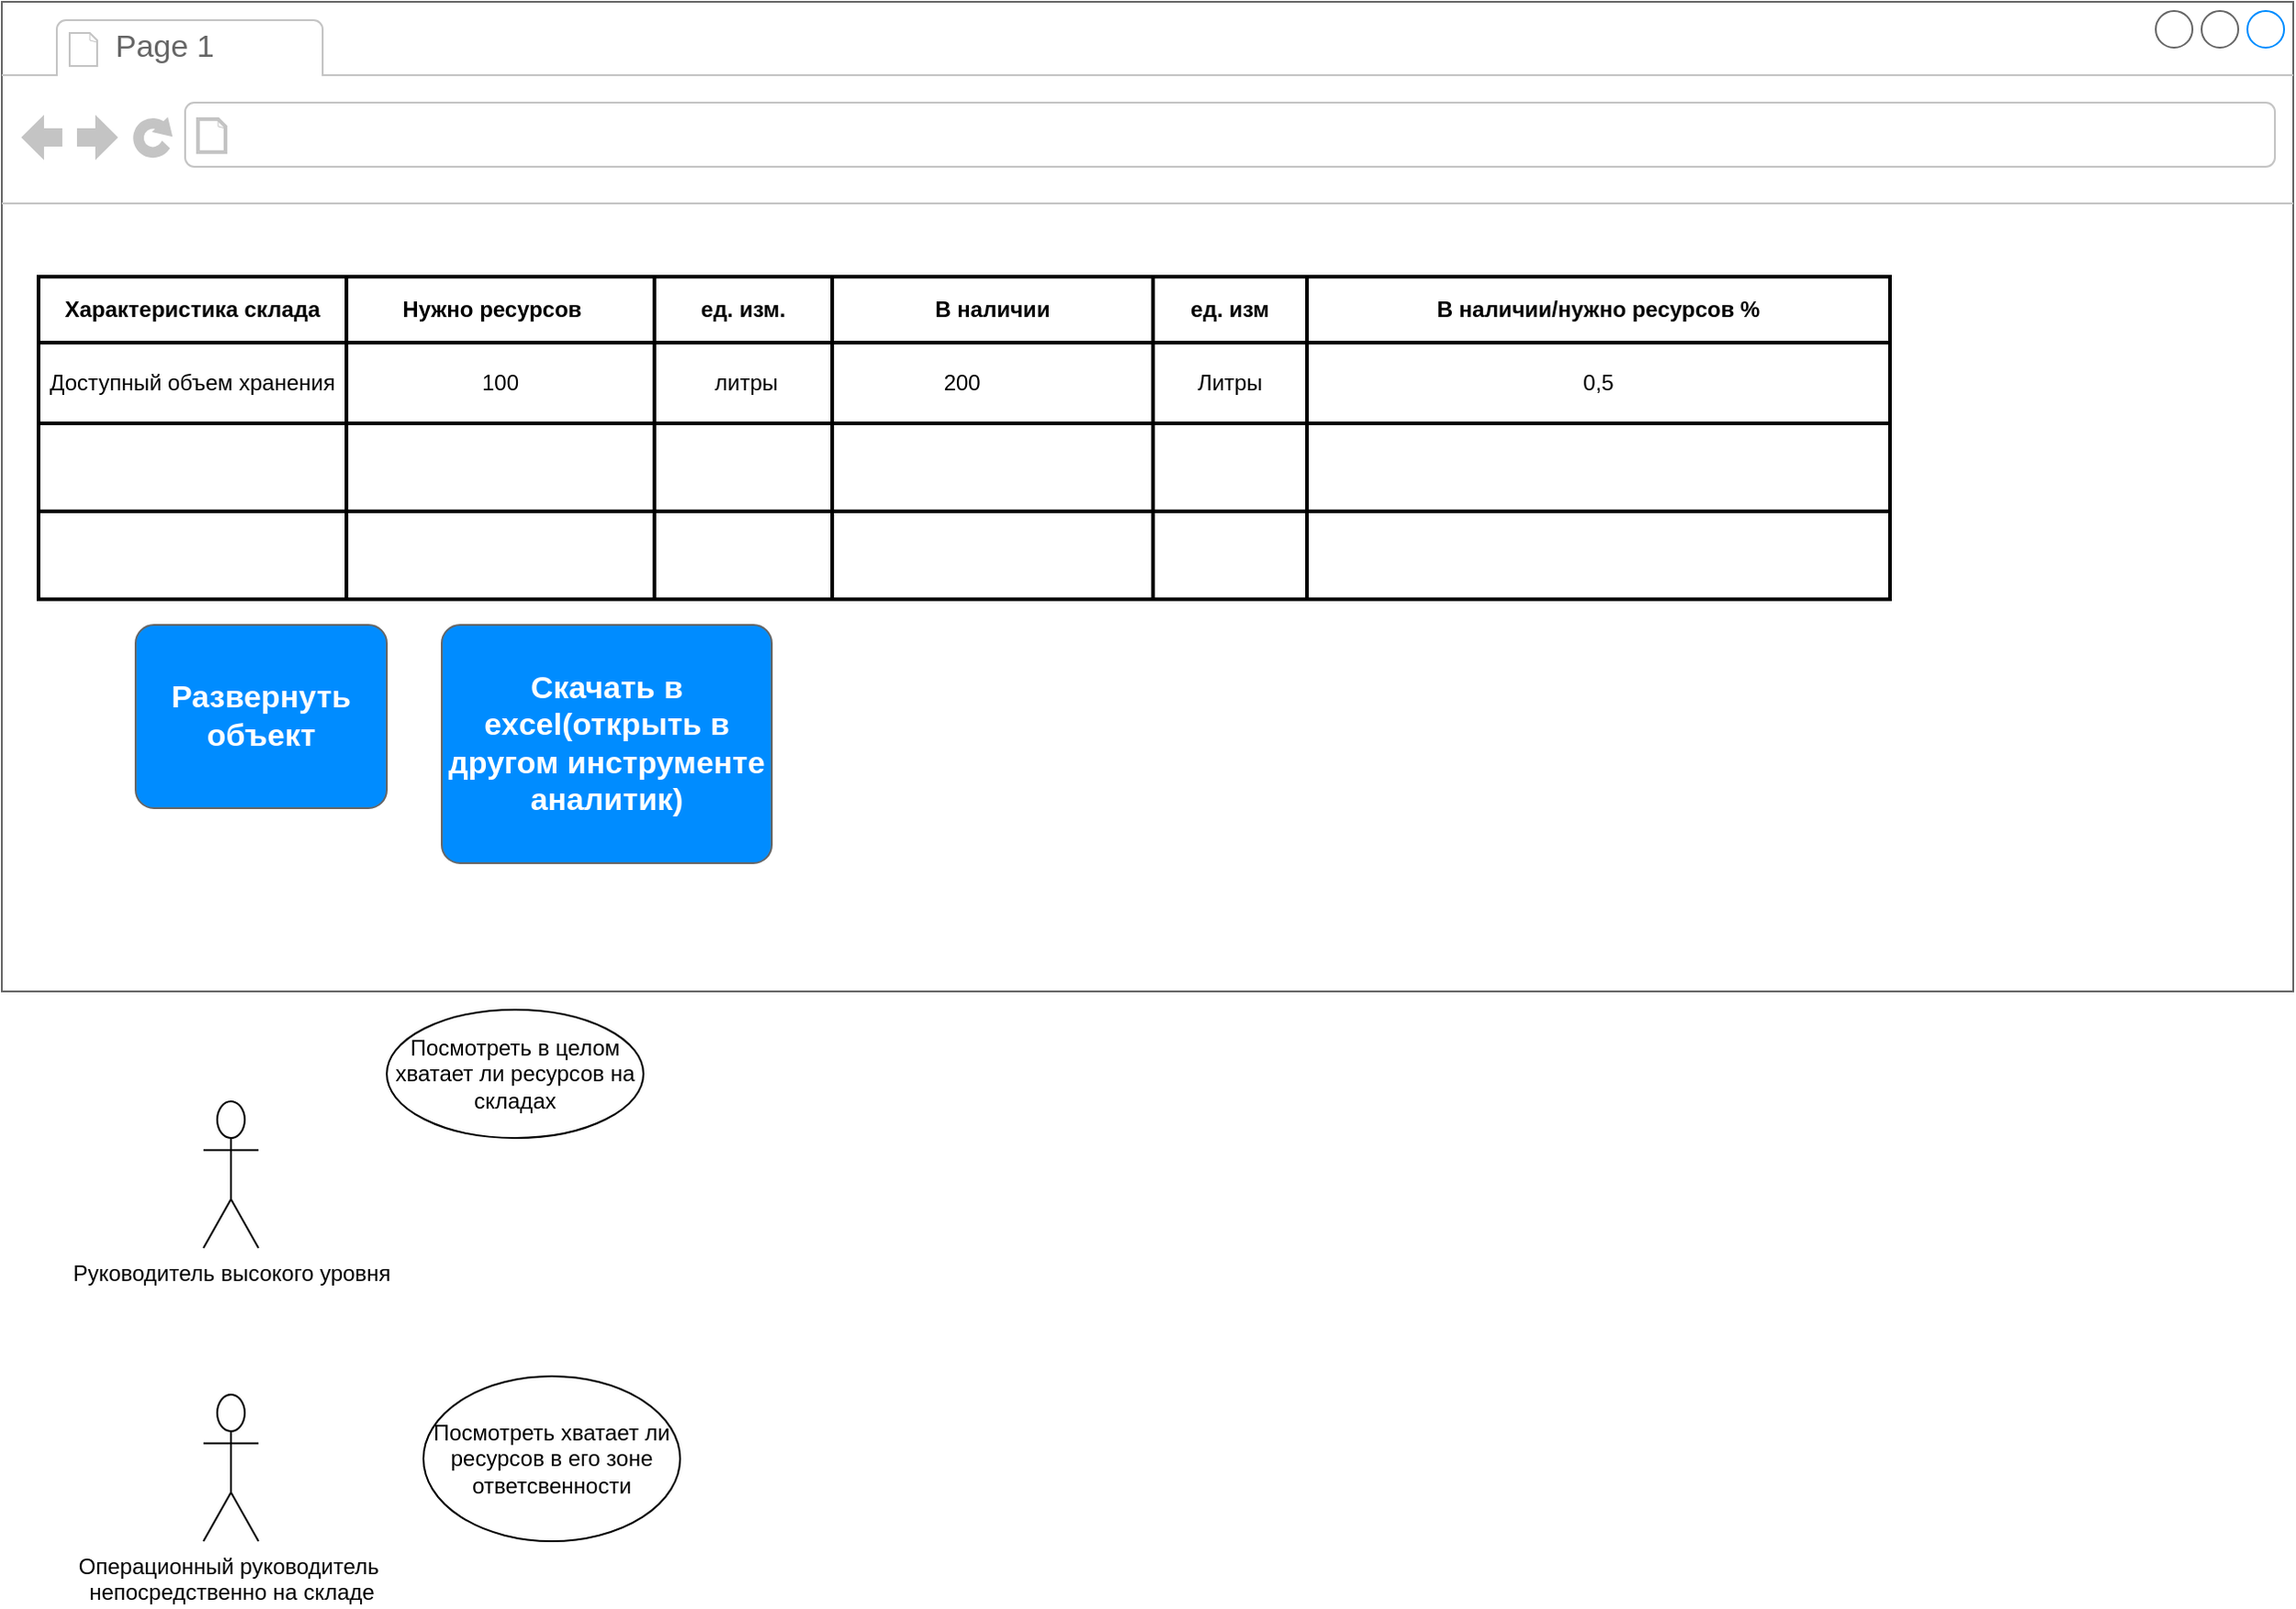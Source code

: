 <mxfile version="24.8.6">
  <diagram name="Page-1" id="c9db0220-8083-56f3-ca83-edcdcd058819">
    <mxGraphModel dx="1050" dy="647" grid="1" gridSize="10" guides="1" tooltips="1" connect="1" arrows="1" fold="1" page="1" pageScale="1.5" pageWidth="826" pageHeight="1169" background="#ffffff" math="0" shadow="0">
      <root>
        <mxCell id="0" style=";html=1;" />
        <mxCell id="1" style=";html=1;" parent="0" />
        <mxCell id="AsuqOmMkcITjoCj8BU9A-4" value="" style="strokeWidth=1;shadow=0;dashed=0;align=center;html=1;shape=mxgraph.mockup.containers.browserWindow;rSize=0;strokeColor=#666666;strokeColor2=#008cff;strokeColor3=#c4c4c4;mainText=,;recursiveResize=0;" parent="1" vertex="1">
          <mxGeometry x="60" y="50" width="1250" height="540" as="geometry" />
        </mxCell>
        <mxCell id="AsuqOmMkcITjoCj8BU9A-5" value="Page 1" style="strokeWidth=1;shadow=0;dashed=0;align=center;html=1;shape=mxgraph.mockup.containers.anchor;fontSize=17;fontColor=#666666;align=left;whiteSpace=wrap;" parent="AsuqOmMkcITjoCj8BU9A-4" vertex="1">
          <mxGeometry x="60" y="12" width="110" height="26" as="geometry" />
        </mxCell>
        <mxCell id="AsuqOmMkcITjoCj8BU9A-6" value="" style="strokeWidth=1;shadow=0;dashed=0;align=center;html=1;shape=mxgraph.mockup.containers.anchor;rSize=0;fontSize=17;fontColor=#666666;align=left;" parent="AsuqOmMkcITjoCj8BU9A-4" vertex="1">
          <mxGeometry x="130" y="60" width="250" height="26" as="geometry" />
        </mxCell>
        <mxCell id="AsuqOmMkcITjoCj8BU9A-9" value="" style="shape=table;html=1;whiteSpace=wrap;startSize=0;container=1;collapsible=0;childLayout=tableLayout;strokeWidth=2;" parent="AsuqOmMkcITjoCj8BU9A-4" vertex="1">
          <mxGeometry x="20" y="150" width="1010" height="176" as="geometry" />
        </mxCell>
        <mxCell id="AsuqOmMkcITjoCj8BU9A-10" value="" style="shape=tableRow;horizontal=0;startSize=0;swimlaneHead=0;swimlaneBody=0;top=0;left=0;bottom=0;right=0;collapsible=0;dropTarget=0;fillColor=none;points=[[0,0.5],[1,0.5]];portConstraint=eastwest;" parent="AsuqOmMkcITjoCj8BU9A-9" vertex="1">
          <mxGeometry width="1010" height="36" as="geometry" />
        </mxCell>
        <mxCell id="AsuqOmMkcITjoCj8BU9A-11" value="Характеристика склада" style="shape=partialRectangle;html=1;whiteSpace=wrap;connectable=0;fillColor=none;top=0;left=0;bottom=0;right=0;overflow=hidden;fontStyle=1" parent="AsuqOmMkcITjoCj8BU9A-10" vertex="1">
          <mxGeometry width="168" height="36" as="geometry">
            <mxRectangle width="168" height="36" as="alternateBounds" />
          </mxGeometry>
        </mxCell>
        <mxCell id="AsuqOmMkcITjoCj8BU9A-12" value="Нужно ресурсов&lt;span style=&quot;white-space: pre;&quot;&gt;&#x9;&lt;/span&gt;" style="shape=partialRectangle;html=1;whiteSpace=wrap;connectable=0;fillColor=none;top=0;left=0;bottom=0;right=0;overflow=hidden;fontStyle=1" parent="AsuqOmMkcITjoCj8BU9A-10" vertex="1">
          <mxGeometry x="168" width="168" height="36" as="geometry">
            <mxRectangle width="168" height="36" as="alternateBounds" />
          </mxGeometry>
        </mxCell>
        <mxCell id="AsuqOmMkcITjoCj8BU9A-19" value="ед. изм." style="shape=partialRectangle;html=1;whiteSpace=wrap;connectable=0;fillColor=none;top=0;left=0;bottom=0;right=0;overflow=hidden;fontStyle=1" parent="AsuqOmMkcITjoCj8BU9A-10" vertex="1">
          <mxGeometry x="336" width="97" height="36" as="geometry">
            <mxRectangle width="97" height="36" as="alternateBounds" />
          </mxGeometry>
        </mxCell>
        <mxCell id="AsuqOmMkcITjoCj8BU9A-26" value="В наличии" style="shape=partialRectangle;html=1;whiteSpace=wrap;connectable=0;fillColor=none;top=0;left=0;bottom=0;right=0;overflow=hidden;fontStyle=1" parent="AsuqOmMkcITjoCj8BU9A-10" vertex="1">
          <mxGeometry x="433" width="175" height="36" as="geometry">
            <mxRectangle width="175" height="36" as="alternateBounds" />
          </mxGeometry>
        </mxCell>
        <mxCell id="AsuqOmMkcITjoCj8BU9A-30" value="ед. изм" style="shape=partialRectangle;html=1;whiteSpace=wrap;connectable=0;fillColor=none;top=0;left=0;bottom=0;right=0;overflow=hidden;fontStyle=1" parent="AsuqOmMkcITjoCj8BU9A-10" vertex="1">
          <mxGeometry x="608" width="84" height="36" as="geometry">
            <mxRectangle width="84" height="36" as="alternateBounds" />
          </mxGeometry>
        </mxCell>
        <mxCell id="AsuqOmMkcITjoCj8BU9A-34" value="В наличии/нужно ресурсов %" style="shape=partialRectangle;html=1;whiteSpace=wrap;connectable=0;fillColor=none;top=0;left=0;bottom=0;right=0;overflow=hidden;fontStyle=1" parent="AsuqOmMkcITjoCj8BU9A-10" vertex="1">
          <mxGeometry x="692" width="318" height="36" as="geometry">
            <mxRectangle width="318" height="36" as="alternateBounds" />
          </mxGeometry>
        </mxCell>
        <mxCell id="AsuqOmMkcITjoCj8BU9A-13" value="" style="shape=tableRow;horizontal=0;startSize=0;swimlaneHead=0;swimlaneBody=0;top=0;left=0;bottom=0;right=0;collapsible=0;dropTarget=0;fillColor=none;points=[[0,0.5],[1,0.5]];portConstraint=eastwest;" parent="AsuqOmMkcITjoCj8BU9A-9" vertex="1">
          <mxGeometry y="36" width="1010" height="44" as="geometry" />
        </mxCell>
        <mxCell id="AsuqOmMkcITjoCj8BU9A-14" value="Доступный объем хранения" style="shape=partialRectangle;html=1;whiteSpace=wrap;connectable=0;fillColor=none;top=0;left=0;bottom=0;right=0;overflow=hidden;" parent="AsuqOmMkcITjoCj8BU9A-13" vertex="1">
          <mxGeometry width="168" height="44" as="geometry">
            <mxRectangle width="168" height="44" as="alternateBounds" />
          </mxGeometry>
        </mxCell>
        <mxCell id="AsuqOmMkcITjoCj8BU9A-15" value="100" style="shape=partialRectangle;html=1;whiteSpace=wrap;connectable=0;fillColor=none;top=0;left=0;bottom=0;right=0;overflow=hidden;" parent="AsuqOmMkcITjoCj8BU9A-13" vertex="1">
          <mxGeometry x="168" width="168" height="44" as="geometry">
            <mxRectangle width="168" height="44" as="alternateBounds" />
          </mxGeometry>
        </mxCell>
        <mxCell id="AsuqOmMkcITjoCj8BU9A-20" value="&amp;nbsp;литры" style="shape=partialRectangle;html=1;whiteSpace=wrap;connectable=0;fillColor=none;top=0;left=0;bottom=0;right=0;overflow=hidden;" parent="AsuqOmMkcITjoCj8BU9A-13" vertex="1">
          <mxGeometry x="336" width="97" height="44" as="geometry">
            <mxRectangle width="97" height="44" as="alternateBounds" />
          </mxGeometry>
        </mxCell>
        <mxCell id="AsuqOmMkcITjoCj8BU9A-27" value="200&lt;span style=&quot;white-space: pre;&quot;&gt;&#x9;&lt;/span&gt;&lt;span style=&quot;white-space: pre;&quot;&gt;&#x9;&lt;/span&gt;" style="shape=partialRectangle;html=1;whiteSpace=wrap;connectable=0;fillColor=none;top=0;left=0;bottom=0;right=0;overflow=hidden;" parent="AsuqOmMkcITjoCj8BU9A-13" vertex="1">
          <mxGeometry x="433" width="175" height="44" as="geometry">
            <mxRectangle width="175" height="44" as="alternateBounds" />
          </mxGeometry>
        </mxCell>
        <mxCell id="AsuqOmMkcITjoCj8BU9A-31" value="Литры" style="shape=partialRectangle;html=1;whiteSpace=wrap;connectable=0;fillColor=none;top=0;left=0;bottom=0;right=0;overflow=hidden;" parent="AsuqOmMkcITjoCj8BU9A-13" vertex="1">
          <mxGeometry x="608" width="84" height="44" as="geometry">
            <mxRectangle width="84" height="44" as="alternateBounds" />
          </mxGeometry>
        </mxCell>
        <mxCell id="AsuqOmMkcITjoCj8BU9A-35" value="0,5" style="shape=partialRectangle;html=1;whiteSpace=wrap;connectable=0;fillColor=none;top=0;left=0;bottom=0;right=0;overflow=hidden;" parent="AsuqOmMkcITjoCj8BU9A-13" vertex="1">
          <mxGeometry x="692" width="318" height="44" as="geometry">
            <mxRectangle width="318" height="44" as="alternateBounds" />
          </mxGeometry>
        </mxCell>
        <mxCell id="AsuqOmMkcITjoCj8BU9A-16" value="" style="shape=tableRow;horizontal=0;startSize=0;swimlaneHead=0;swimlaneBody=0;top=0;left=0;bottom=0;right=0;collapsible=0;dropTarget=0;fillColor=none;points=[[0,0.5],[1,0.5]];portConstraint=eastwest;" parent="AsuqOmMkcITjoCj8BU9A-9" vertex="1">
          <mxGeometry y="80" width="1010" height="48" as="geometry" />
        </mxCell>
        <mxCell id="AsuqOmMkcITjoCj8BU9A-17" value="" style="shape=partialRectangle;html=1;whiteSpace=wrap;connectable=0;fillColor=none;top=0;left=0;bottom=0;right=0;overflow=hidden;" parent="AsuqOmMkcITjoCj8BU9A-16" vertex="1">
          <mxGeometry width="168" height="48" as="geometry">
            <mxRectangle width="168" height="48" as="alternateBounds" />
          </mxGeometry>
        </mxCell>
        <mxCell id="AsuqOmMkcITjoCj8BU9A-18" value="" style="shape=partialRectangle;html=1;whiteSpace=wrap;connectable=0;fillColor=none;top=0;left=0;bottom=0;right=0;overflow=hidden;" parent="AsuqOmMkcITjoCj8BU9A-16" vertex="1">
          <mxGeometry x="168" width="168" height="48" as="geometry">
            <mxRectangle width="168" height="48" as="alternateBounds" />
          </mxGeometry>
        </mxCell>
        <mxCell id="AsuqOmMkcITjoCj8BU9A-21" style="shape=partialRectangle;html=1;whiteSpace=wrap;connectable=0;fillColor=none;top=0;left=0;bottom=0;right=0;overflow=hidden;" parent="AsuqOmMkcITjoCj8BU9A-16" vertex="1">
          <mxGeometry x="336" width="97" height="48" as="geometry">
            <mxRectangle width="97" height="48" as="alternateBounds" />
          </mxGeometry>
        </mxCell>
        <mxCell id="AsuqOmMkcITjoCj8BU9A-28" style="shape=partialRectangle;html=1;whiteSpace=wrap;connectable=0;fillColor=none;top=0;left=0;bottom=0;right=0;overflow=hidden;" parent="AsuqOmMkcITjoCj8BU9A-16" vertex="1">
          <mxGeometry x="433" width="175" height="48" as="geometry">
            <mxRectangle width="175" height="48" as="alternateBounds" />
          </mxGeometry>
        </mxCell>
        <mxCell id="AsuqOmMkcITjoCj8BU9A-32" style="shape=partialRectangle;html=1;whiteSpace=wrap;connectable=0;fillColor=none;top=0;left=0;bottom=0;right=0;overflow=hidden;" parent="AsuqOmMkcITjoCj8BU9A-16" vertex="1">
          <mxGeometry x="608" width="84" height="48" as="geometry">
            <mxRectangle width="84" height="48" as="alternateBounds" />
          </mxGeometry>
        </mxCell>
        <mxCell id="AsuqOmMkcITjoCj8BU9A-36" style="shape=partialRectangle;html=1;whiteSpace=wrap;connectable=0;fillColor=none;top=0;left=0;bottom=0;right=0;overflow=hidden;" parent="AsuqOmMkcITjoCj8BU9A-16" vertex="1">
          <mxGeometry x="692" width="318" height="48" as="geometry">
            <mxRectangle width="318" height="48" as="alternateBounds" />
          </mxGeometry>
        </mxCell>
        <mxCell id="AsuqOmMkcITjoCj8BU9A-22" style="shape=tableRow;horizontal=0;startSize=0;swimlaneHead=0;swimlaneBody=0;top=0;left=0;bottom=0;right=0;collapsible=0;dropTarget=0;fillColor=none;points=[[0,0.5],[1,0.5]];portConstraint=eastwest;" parent="AsuqOmMkcITjoCj8BU9A-9" vertex="1">
          <mxGeometry y="128" width="1010" height="48" as="geometry" />
        </mxCell>
        <mxCell id="AsuqOmMkcITjoCj8BU9A-23" style="shape=partialRectangle;html=1;whiteSpace=wrap;connectable=0;fillColor=none;top=0;left=0;bottom=0;right=0;overflow=hidden;" parent="AsuqOmMkcITjoCj8BU9A-22" vertex="1">
          <mxGeometry width="168" height="48" as="geometry">
            <mxRectangle width="168" height="48" as="alternateBounds" />
          </mxGeometry>
        </mxCell>
        <mxCell id="AsuqOmMkcITjoCj8BU9A-24" style="shape=partialRectangle;html=1;whiteSpace=wrap;connectable=0;fillColor=none;top=0;left=0;bottom=0;right=0;overflow=hidden;" parent="AsuqOmMkcITjoCj8BU9A-22" vertex="1">
          <mxGeometry x="168" width="168" height="48" as="geometry">
            <mxRectangle width="168" height="48" as="alternateBounds" />
          </mxGeometry>
        </mxCell>
        <mxCell id="AsuqOmMkcITjoCj8BU9A-25" style="shape=partialRectangle;html=1;whiteSpace=wrap;connectable=0;fillColor=none;top=0;left=0;bottom=0;right=0;overflow=hidden;" parent="AsuqOmMkcITjoCj8BU9A-22" vertex="1">
          <mxGeometry x="336" width="97" height="48" as="geometry">
            <mxRectangle width="97" height="48" as="alternateBounds" />
          </mxGeometry>
        </mxCell>
        <mxCell id="AsuqOmMkcITjoCj8BU9A-29" style="shape=partialRectangle;html=1;whiteSpace=wrap;connectable=0;fillColor=none;top=0;left=0;bottom=0;right=0;overflow=hidden;" parent="AsuqOmMkcITjoCj8BU9A-22" vertex="1">
          <mxGeometry x="433" width="175" height="48" as="geometry">
            <mxRectangle width="175" height="48" as="alternateBounds" />
          </mxGeometry>
        </mxCell>
        <mxCell id="AsuqOmMkcITjoCj8BU9A-33" style="shape=partialRectangle;html=1;whiteSpace=wrap;connectable=0;fillColor=none;top=0;left=0;bottom=0;right=0;overflow=hidden;" parent="AsuqOmMkcITjoCj8BU9A-22" vertex="1">
          <mxGeometry x="608" width="84" height="48" as="geometry">
            <mxRectangle width="84" height="48" as="alternateBounds" />
          </mxGeometry>
        </mxCell>
        <mxCell id="AsuqOmMkcITjoCj8BU9A-37" style="shape=partialRectangle;html=1;whiteSpace=wrap;connectable=0;fillColor=none;top=0;left=0;bottom=0;right=0;overflow=hidden;" parent="AsuqOmMkcITjoCj8BU9A-22" vertex="1">
          <mxGeometry x="692" width="318" height="48" as="geometry">
            <mxRectangle width="318" height="48" as="alternateBounds" />
          </mxGeometry>
        </mxCell>
        <mxCell id="AsuqOmMkcITjoCj8BU9A-40" value="Развернуть объект" style="strokeWidth=1;shadow=0;dashed=0;align=center;html=1;shape=mxgraph.mockup.buttons.button;strokeColor=#666666;fontColor=#ffffff;mainText=;buttonStyle=round;fontSize=17;fontStyle=1;fillColor=#008cff;whiteSpace=wrap;" parent="AsuqOmMkcITjoCj8BU9A-4" vertex="1">
          <mxGeometry x="73" y="340" width="137" height="100" as="geometry" />
        </mxCell>
        <mxCell id="AsuqOmMkcITjoCj8BU9A-41" value="Скачать в excel(открыть в другом инструменте аналитик)" style="strokeWidth=1;shadow=0;dashed=0;align=center;html=1;shape=mxgraph.mockup.buttons.button;strokeColor=#666666;fontColor=#ffffff;mainText=;buttonStyle=round;fontSize=17;fontStyle=1;fillColor=#008cff;whiteSpace=wrap;" parent="AsuqOmMkcITjoCj8BU9A-4" vertex="1">
          <mxGeometry x="240" y="340" width="180" height="130" as="geometry" />
        </mxCell>
        <mxCell id="AsuqOmMkcITjoCj8BU9A-38" value="Руководитель высокого уровня" style="shape=umlActor;verticalLabelPosition=bottom;verticalAlign=top;html=1;comic=0;" parent="1" vertex="1">
          <mxGeometry x="170" y="650" width="30" height="80" as="geometry" />
        </mxCell>
        <mxCell id="AsuqOmMkcITjoCj8BU9A-39" value="Посмотреть в целом хватает ли ресурсов на складах" style="ellipse;whiteSpace=wrap;html=1;" parent="1" vertex="1">
          <mxGeometry x="270" y="600" width="140" height="70" as="geometry" />
        </mxCell>
        <mxCell id="AsuqOmMkcITjoCj8BU9A-42" value="Операционный руководитель&amp;nbsp;&lt;div&gt;непосредственно на складе&lt;/div&gt;" style="shape=umlActor;verticalLabelPosition=bottom;verticalAlign=top;html=1;comic=0;" parent="1" vertex="1">
          <mxGeometry x="170" y="810" width="30" height="80" as="geometry" />
        </mxCell>
        <mxCell id="AsuqOmMkcITjoCj8BU9A-43" value="Посмотреть хватает ли ресурсов в его зоне ответсвенности" style="ellipse;whiteSpace=wrap;html=1;" parent="1" vertex="1">
          <mxGeometry x="290" y="800" width="140" height="90" as="geometry" />
        </mxCell>
      </root>
    </mxGraphModel>
  </diagram>
</mxfile>
